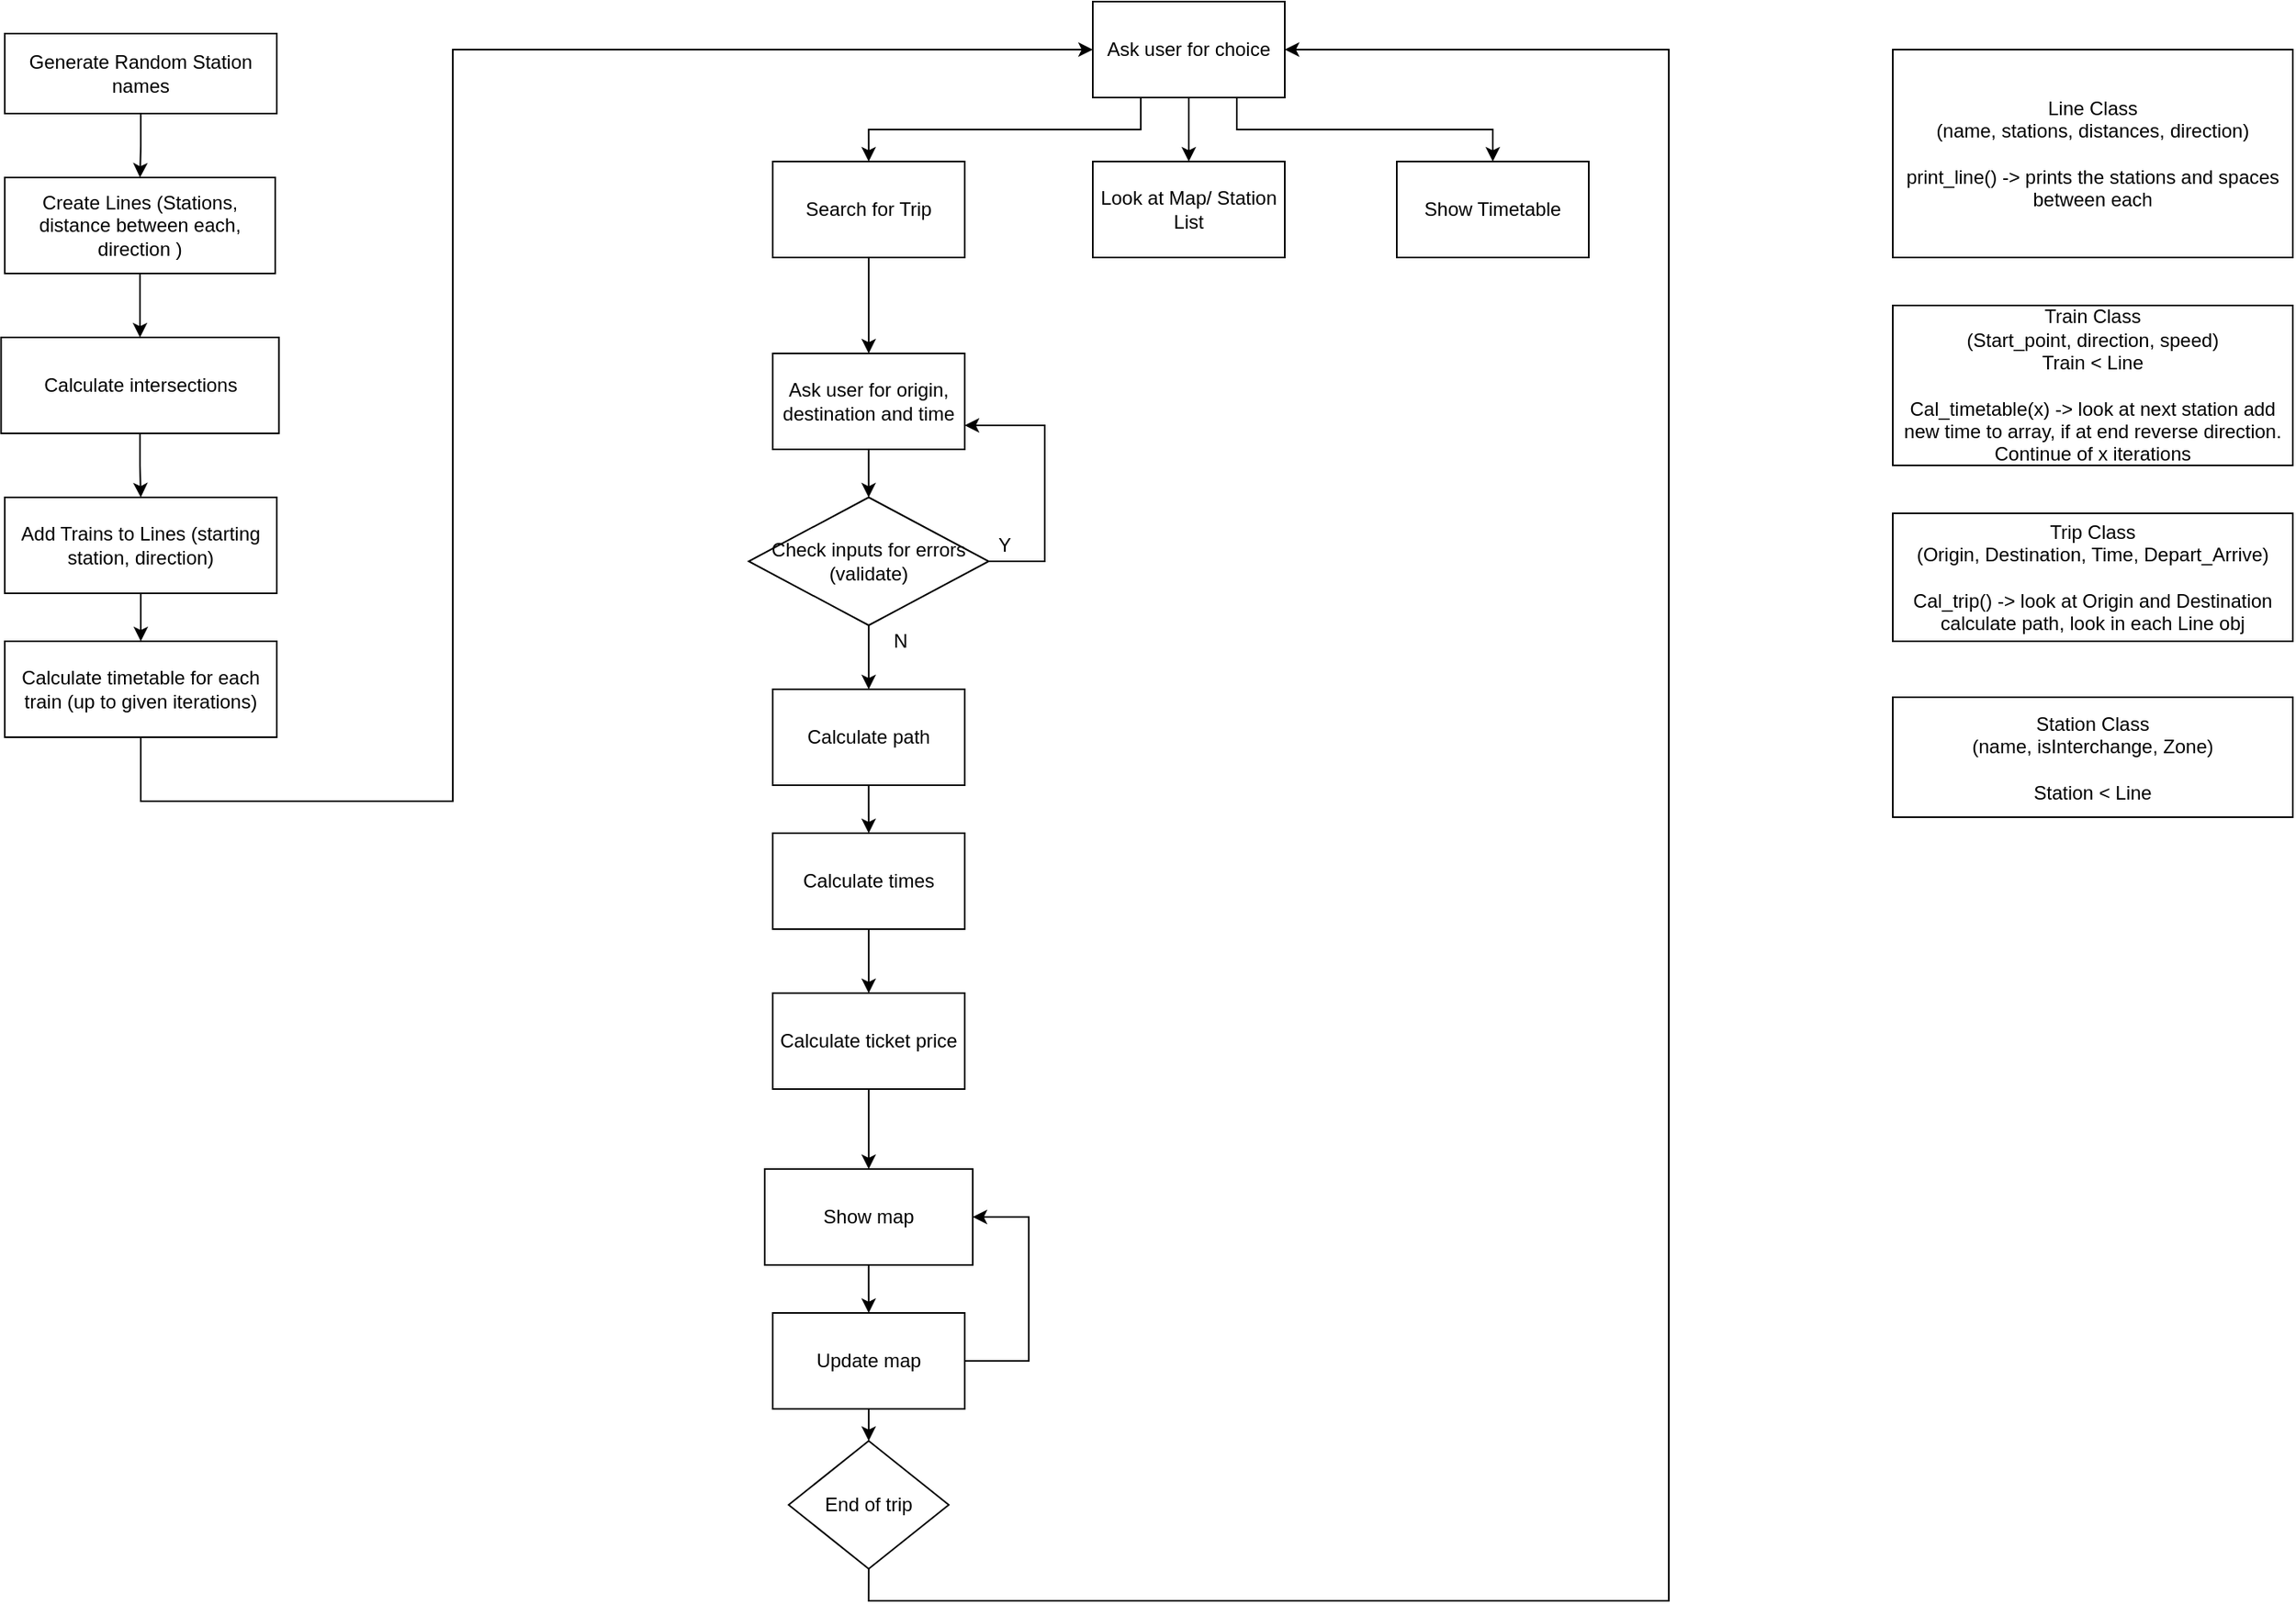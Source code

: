 <mxfile version="13.0.1" type="device" pages="2"><diagram id="Ln09Xqv9VhLOCB2Xi-FV" name="Page-1"><mxGraphModel dx="1024" dy="592" grid="1" gridSize="10" guides="1" tooltips="1" connect="1" arrows="1" fold="1" page="1" pageScale="1" pageWidth="827" pageHeight="1169" math="0" shadow="0"><root><mxCell id="0"/><mxCell id="1" parent="0"/><mxCell id="JEIg7tc9sCeNKBiBOYkY-29" value="" style="edgeStyle=orthogonalEdgeStyle;rounded=0;orthogonalLoop=1;jettySize=auto;html=1;" parent="1" source="JEIg7tc9sCeNKBiBOYkY-1" target="JEIg7tc9sCeNKBiBOYkY-18" edge="1"><mxGeometry relative="1" as="geometry"/></mxCell><mxCell id="JEIg7tc9sCeNKBiBOYkY-1" value="Generate Random Station names" style="rounded=0;whiteSpace=wrap;html=1;" parent="1" vertex="1"><mxGeometry x="110" y="110" width="170" height="50" as="geometry"/></mxCell><mxCell id="JEIg7tc9sCeNKBiBOYkY-10" value="" style="edgeStyle=orthogonalEdgeStyle;rounded=0;orthogonalLoop=1;jettySize=auto;html=1;" parent="1" source="JEIg7tc9sCeNKBiBOYkY-2" target="JEIg7tc9sCeNKBiBOYkY-3" edge="1"><mxGeometry relative="1" as="geometry"/></mxCell><mxCell id="JEIg7tc9sCeNKBiBOYkY-2" value="Add Trains to Lines (starting station, direction)" style="rounded=0;whiteSpace=wrap;html=1;" parent="1" vertex="1"><mxGeometry x="110" y="400" width="170" height="60" as="geometry"/></mxCell><mxCell id="JEIg7tc9sCeNKBiBOYkY-35" style="edgeStyle=orthogonalEdgeStyle;rounded=0;orthogonalLoop=1;jettySize=auto;html=1;entryX=0;entryY=0.5;entryDx=0;entryDy=0;" parent="1" source="JEIg7tc9sCeNKBiBOYkY-3" target="JEIg7tc9sCeNKBiBOYkY-32" edge="1"><mxGeometry relative="1" as="geometry"><mxPoint x="750" y="130" as="targetPoint"/><Array as="points"><mxPoint x="195" y="590"/><mxPoint x="390" y="590"/><mxPoint x="390" y="120"/></Array></mxGeometry></mxCell><mxCell id="JEIg7tc9sCeNKBiBOYkY-3" value="Calculate timetable for each train (up to given iterations)" style="rounded=0;whiteSpace=wrap;html=1;" parent="1" vertex="1"><mxGeometry x="110" y="490" width="170" height="60" as="geometry"/></mxCell><mxCell id="JEIg7tc9sCeNKBiBOYkY-26" value="" style="edgeStyle=orthogonalEdgeStyle;rounded=0;orthogonalLoop=1;jettySize=auto;html=1;" parent="1" source="JEIg7tc9sCeNKBiBOYkY-4" target="JEIg7tc9sCeNKBiBOYkY-25" edge="1"><mxGeometry relative="1" as="geometry"/></mxCell><mxCell id="JEIg7tc9sCeNKBiBOYkY-4" value="Ask user for origin, destination and time" style="rounded=0;whiteSpace=wrap;html=1;" parent="1" vertex="1"><mxGeometry x="589.94" y="310" width="120" height="60" as="geometry"/></mxCell><mxCell id="5aLPptFO7k8xTvpRyxbe-2" style="edgeStyle=orthogonalEdgeStyle;rounded=0;orthogonalLoop=1;jettySize=auto;html=1;entryX=0.5;entryY=0;entryDx=0;entryDy=0;" parent="1" source="JEIg7tc9sCeNKBiBOYkY-5" target="5aLPptFO7k8xTvpRyxbe-1" edge="1"><mxGeometry relative="1" as="geometry"/></mxCell><mxCell id="JEIg7tc9sCeNKBiBOYkY-5" value="Calculate path" style="rounded=0;whiteSpace=wrap;html=1;" parent="1" vertex="1"><mxGeometry x="589.94" y="520" width="120" height="60" as="geometry"/></mxCell><mxCell id="JEIg7tc9sCeNKBiBOYkY-14" value="" style="edgeStyle=orthogonalEdgeStyle;rounded=0;orthogonalLoop=1;jettySize=auto;html=1;" parent="1" source="JEIg7tc9sCeNKBiBOYkY-6" target="JEIg7tc9sCeNKBiBOYkY-7" edge="1"><mxGeometry relative="1" as="geometry"/></mxCell><mxCell id="JEIg7tc9sCeNKBiBOYkY-6" value="Calculate ticket price" style="rounded=0;whiteSpace=wrap;html=1;" parent="1" vertex="1"><mxGeometry x="589.94" y="710" width="120" height="60" as="geometry"/></mxCell><mxCell id="JEIg7tc9sCeNKBiBOYkY-54" style="edgeStyle=orthogonalEdgeStyle;rounded=0;orthogonalLoop=1;jettySize=auto;html=1;entryX=0.5;entryY=0;entryDx=0;entryDy=0;" parent="1" source="JEIg7tc9sCeNKBiBOYkY-7" target="JEIg7tc9sCeNKBiBOYkY-20" edge="1"><mxGeometry relative="1" as="geometry"/></mxCell><mxCell id="JEIg7tc9sCeNKBiBOYkY-7" value="Show map" style="rounded=0;whiteSpace=wrap;html=1;" parent="1" vertex="1"><mxGeometry x="584.94" y="820" width="130" height="60" as="geometry"/></mxCell><mxCell id="JEIg7tc9sCeNKBiBOYkY-41" style="edgeStyle=orthogonalEdgeStyle;rounded=0;orthogonalLoop=1;jettySize=auto;html=1;entryX=0.5;entryY=0;entryDx=0;entryDy=0;" parent="1" source="JEIg7tc9sCeNKBiBOYkY-18" target="JEIg7tc9sCeNKBiBOYkY-40" edge="1"><mxGeometry relative="1" as="geometry"/></mxCell><mxCell id="JEIg7tc9sCeNKBiBOYkY-18" value="Create Lines (Stations, distance between each, direction )" style="rounded=0;whiteSpace=wrap;html=1;" parent="1" vertex="1"><mxGeometry x="110" y="200" width="169" height="60" as="geometry"/></mxCell><mxCell id="JEIg7tc9sCeNKBiBOYkY-57" style="edgeStyle=orthogonalEdgeStyle;rounded=0;orthogonalLoop=1;jettySize=auto;html=1;exitX=0.5;exitY=1;exitDx=0;exitDy=0;entryX=0.5;entryY=0;entryDx=0;entryDy=0;" parent="1" source="JEIg7tc9sCeNKBiBOYkY-20" target="JEIg7tc9sCeNKBiBOYkY-55" edge="1"><mxGeometry relative="1" as="geometry"/></mxCell><mxCell id="5aLPptFO7k8xTvpRyxbe-4" style="edgeStyle=orthogonalEdgeStyle;rounded=0;orthogonalLoop=1;jettySize=auto;html=1;exitX=1;exitY=0.5;exitDx=0;exitDy=0;entryX=1;entryY=0.5;entryDx=0;entryDy=0;" parent="1" source="JEIg7tc9sCeNKBiBOYkY-20" target="JEIg7tc9sCeNKBiBOYkY-7" edge="1"><mxGeometry relative="1" as="geometry"><mxPoint x="750" y="860" as="targetPoint"/><Array as="points"><mxPoint x="750" y="940"/><mxPoint x="750" y="850"/></Array></mxGeometry></mxCell><mxCell id="JEIg7tc9sCeNKBiBOYkY-20" value="Update map" style="rounded=0;whiteSpace=wrap;html=1;" parent="1" vertex="1"><mxGeometry x="589.94" y="910" width="120" height="60" as="geometry"/></mxCell><mxCell id="JEIg7tc9sCeNKBiBOYkY-27" value="" style="edgeStyle=orthogonalEdgeStyle;rounded=0;orthogonalLoop=1;jettySize=auto;html=1;" parent="1" source="JEIg7tc9sCeNKBiBOYkY-25" target="JEIg7tc9sCeNKBiBOYkY-5" edge="1"><mxGeometry relative="1" as="geometry"/></mxCell><mxCell id="JEIg7tc9sCeNKBiBOYkY-28" style="edgeStyle=orthogonalEdgeStyle;rounded=0;orthogonalLoop=1;jettySize=auto;html=1;entryX=1;entryY=0.75;entryDx=0;entryDy=0;" parent="1" source="JEIg7tc9sCeNKBiBOYkY-25" target="JEIg7tc9sCeNKBiBOYkY-4" edge="1"><mxGeometry relative="1" as="geometry"><mxPoint x="769.94" y="350" as="targetPoint"/><Array as="points"><mxPoint x="759.94" y="440"/><mxPoint x="759.94" y="355"/></Array></mxGeometry></mxCell><mxCell id="JEIg7tc9sCeNKBiBOYkY-25" value="&lt;div&gt;Check inputs for errors&lt;/div&gt;&lt;div&gt;(validate)&lt;br&gt;&lt;/div&gt;" style="rhombus;whiteSpace=wrap;html=1;" parent="1" vertex="1"><mxGeometry x="574.94" y="400" width="150" height="80" as="geometry"/></mxCell><mxCell id="JEIg7tc9sCeNKBiBOYkY-36" style="edgeStyle=orthogonalEdgeStyle;rounded=0;orthogonalLoop=1;jettySize=auto;html=1;entryX=0.5;entryY=0;entryDx=0;entryDy=0;" parent="1" source="JEIg7tc9sCeNKBiBOYkY-31" target="JEIg7tc9sCeNKBiBOYkY-4" edge="1"><mxGeometry relative="1" as="geometry"/></mxCell><mxCell id="JEIg7tc9sCeNKBiBOYkY-31" value="Search for Trip" style="rounded=0;whiteSpace=wrap;html=1;" parent="1" vertex="1"><mxGeometry x="589.94" y="190" width="120" height="60" as="geometry"/></mxCell><mxCell id="JEIg7tc9sCeNKBiBOYkY-37" style="edgeStyle=orthogonalEdgeStyle;rounded=0;orthogonalLoop=1;jettySize=auto;html=1;exitX=0.25;exitY=1;exitDx=0;exitDy=0;entryX=0.5;entryY=0;entryDx=0;entryDy=0;" parent="1" source="JEIg7tc9sCeNKBiBOYkY-32" target="JEIg7tc9sCeNKBiBOYkY-31" edge="1"><mxGeometry relative="1" as="geometry"/></mxCell><mxCell id="JEIg7tc9sCeNKBiBOYkY-38" style="edgeStyle=orthogonalEdgeStyle;rounded=0;orthogonalLoop=1;jettySize=auto;html=1;entryX=0.5;entryY=0;entryDx=0;entryDy=0;" parent="1" source="JEIg7tc9sCeNKBiBOYkY-32" target="JEIg7tc9sCeNKBiBOYkY-33" edge="1"><mxGeometry relative="1" as="geometry"/></mxCell><mxCell id="JEIg7tc9sCeNKBiBOYkY-39" style="edgeStyle=orthogonalEdgeStyle;rounded=0;orthogonalLoop=1;jettySize=auto;html=1;exitX=0.75;exitY=1;exitDx=0;exitDy=0;entryX=0.5;entryY=0;entryDx=0;entryDy=0;" parent="1" source="JEIg7tc9sCeNKBiBOYkY-32" target="JEIg7tc9sCeNKBiBOYkY-34" edge="1"><mxGeometry relative="1" as="geometry"/></mxCell><mxCell id="JEIg7tc9sCeNKBiBOYkY-32" value="Ask user for choice" style="rounded=0;whiteSpace=wrap;html=1;" parent="1" vertex="1"><mxGeometry x="790" y="90" width="120" height="60" as="geometry"/></mxCell><mxCell id="JEIg7tc9sCeNKBiBOYkY-33" value="Look at Map/ Station List" style="rounded=0;whiteSpace=wrap;html=1;" parent="1" vertex="1"><mxGeometry x="790" y="190" width="120" height="60" as="geometry"/></mxCell><mxCell id="JEIg7tc9sCeNKBiBOYkY-34" value="Show Timetable" style="rounded=0;whiteSpace=wrap;html=1;" parent="1" vertex="1"><mxGeometry x="980" y="190" width="120" height="60" as="geometry"/></mxCell><mxCell id="JEIg7tc9sCeNKBiBOYkY-42" style="edgeStyle=orthogonalEdgeStyle;rounded=0;orthogonalLoop=1;jettySize=auto;html=1;entryX=0.5;entryY=0;entryDx=0;entryDy=0;" parent="1" source="JEIg7tc9sCeNKBiBOYkY-40" target="JEIg7tc9sCeNKBiBOYkY-2" edge="1"><mxGeometry relative="1" as="geometry"/></mxCell><mxCell id="JEIg7tc9sCeNKBiBOYkY-40" value="Calculate intersections" style="rounded=0;whiteSpace=wrap;html=1;" parent="1" vertex="1"><mxGeometry x="107.69" y="300" width="173.63" height="60" as="geometry"/></mxCell><mxCell id="JEIg7tc9sCeNKBiBOYkY-45" value="&lt;div&gt;Line Class&lt;/div&gt;&lt;div&gt;(name, stations, distances, direction)&lt;/div&gt;&lt;div&gt;&lt;br&gt;&lt;/div&gt;&lt;div&gt;print_line() -&amp;gt; prints the stations and spaces between each&lt;/div&gt;" style="rounded=0;whiteSpace=wrap;html=1;" parent="1" vertex="1"><mxGeometry x="1290" y="120" width="250" height="130" as="geometry"/></mxCell><mxCell id="JEIg7tc9sCeNKBiBOYkY-46" value="&lt;div&gt;Train Class&lt;/div&gt;&lt;div&gt;(Start_point, direction, speed)&lt;/div&gt;&lt;div&gt;Train &amp;lt; Line&lt;br&gt;&lt;/div&gt;&lt;div&gt;&lt;br&gt;&lt;/div&gt;&lt;div&gt;Cal_timetable(x) -&amp;gt; look at next station add new time to array, if at end reverse direction. Continue of x iterations&lt;br&gt;&lt;/div&gt;" style="rounded=0;whiteSpace=wrap;html=1;" parent="1" vertex="1"><mxGeometry x="1290" y="280" width="250" height="100" as="geometry"/></mxCell><mxCell id="JEIg7tc9sCeNKBiBOYkY-47" value="&lt;div&gt;Trip Class&lt;/div&gt;&lt;div&gt;(Origin, Destination, Time, Depart_Arrive)&lt;br&gt;&lt;/div&gt;&lt;div&gt;&lt;br&gt;&lt;/div&gt;&lt;div&gt;Cal_trip() -&amp;gt; look at Origin and Destination calculate path, look in each Line obj&lt;br&gt;&lt;/div&gt;" style="rounded=0;whiteSpace=wrap;html=1;" parent="1" vertex="1"><mxGeometry x="1290" y="410" width="250" height="80" as="geometry"/></mxCell><mxCell id="JEIg7tc9sCeNKBiBOYkY-48" value="&lt;div&gt;Station Class&lt;/div&gt;&lt;div&gt;(name, isInterchange, Zone)&lt;br&gt;&lt;/div&gt;&lt;div&gt;&lt;br&gt;&lt;/div&gt;&lt;div&gt;Station &amp;lt; Line&lt;br&gt;&lt;/div&gt;" style="rounded=0;whiteSpace=wrap;html=1;" parent="1" vertex="1"><mxGeometry x="1290" y="525" width="250" height="75" as="geometry"/></mxCell><mxCell id="JEIg7tc9sCeNKBiBOYkY-50" value="Y" style="text;html=1;strokeColor=none;fillColor=none;align=center;verticalAlign=middle;whiteSpace=wrap;rounded=0;" parent="1" vertex="1"><mxGeometry x="714.94" y="420" width="40" height="20" as="geometry"/></mxCell><mxCell id="JEIg7tc9sCeNKBiBOYkY-51" value="N" style="text;html=1;strokeColor=none;fillColor=none;align=center;verticalAlign=middle;whiteSpace=wrap;rounded=0;" parent="1" vertex="1"><mxGeometry x="650" y="480" width="40" height="20" as="geometry"/></mxCell><mxCell id="JEIg7tc9sCeNKBiBOYkY-58" style="edgeStyle=orthogonalEdgeStyle;rounded=0;orthogonalLoop=1;jettySize=auto;html=1;exitX=0.5;exitY=1;exitDx=0;exitDy=0;entryX=1;entryY=0.5;entryDx=0;entryDy=0;" parent="1" source="JEIg7tc9sCeNKBiBOYkY-55" target="JEIg7tc9sCeNKBiBOYkY-32" edge="1"><mxGeometry relative="1" as="geometry"><mxPoint x="1140" y="470" as="targetPoint"/><Array as="points"><mxPoint x="650" y="1090"/><mxPoint x="1150" y="1090"/><mxPoint x="1150" y="120"/></Array></mxGeometry></mxCell><mxCell id="JEIg7tc9sCeNKBiBOYkY-55" value="End of trip" style="rhombus;whiteSpace=wrap;html=1;" parent="1" vertex="1"><mxGeometry x="599.91" y="990" width="100.06" height="80" as="geometry"/></mxCell><mxCell id="5aLPptFO7k8xTvpRyxbe-3" style="edgeStyle=orthogonalEdgeStyle;rounded=0;orthogonalLoop=1;jettySize=auto;html=1;entryX=0.5;entryY=0;entryDx=0;entryDy=0;" parent="1" source="5aLPptFO7k8xTvpRyxbe-1" target="JEIg7tc9sCeNKBiBOYkY-6" edge="1"><mxGeometry relative="1" as="geometry"/></mxCell><mxCell id="5aLPptFO7k8xTvpRyxbe-1" value="Calculate times" style="rounded=0;whiteSpace=wrap;html=1;" parent="1" vertex="1"><mxGeometry x="589.94" y="610" width="120" height="60" as="geometry"/></mxCell></root></mxGraphModel></diagram><diagram id="RxJbvJGao7huKLUiepeB" name="Page-2"><mxGraphModel dx="1205" dy="696" grid="1" gridSize="10" guides="1" tooltips="1" connect="1" arrows="1" fold="1" page="1" pageScale="1" pageWidth="1169" pageHeight="827" math="0" shadow="0"><root><mxCell id="9J_Hbkc12PbZKqN3rbxD-0"/><mxCell id="9J_Hbkc12PbZKqN3rbxD-1" parent="9J_Hbkc12PbZKqN3rbxD-0"/><mxCell id="9J_Hbkc12PbZKqN3rbxD-3" value="&lt;font style=&quot;font-size: 15px&quot;&gt;Intersections (stations)&lt;/font&gt;" style="text;html=1;align=center;verticalAlign=middle;whiteSpace=wrap;rounded=0;strokeColor=#000000;" parent="9J_Hbkc12PbZKqN3rbxD-1" vertex="1"><mxGeometry x="140" y="120" width="190" height="40" as="geometry"/></mxCell><mxCell id="9J_Hbkc12PbZKqN3rbxD-5" value="&lt;font style=&quot;font-size: 15px&quot;&gt;Intersections (paths linked)&lt;/font&gt;" style="text;html=1;align=center;verticalAlign=middle;whiteSpace=wrap;rounded=0;strokeColor=#000000;" parent="9J_Hbkc12PbZKqN3rbxD-1" vertex="1"><mxGeometry x="140" y="170" width="190" height="40" as="geometry"/></mxCell><mxCell id="9J_Hbkc12PbZKqN3rbxD-6" value="" style="rounded=0;whiteSpace=wrap;html=1;strokeColor=#000000;" parent="9J_Hbkc12PbZKqN3rbxD-1" vertex="1"><mxGeometry x="395" y="120" width="440" height="40" as="geometry"/></mxCell><mxCell id="9J_Hbkc12PbZKqN3rbxD-7" value="" style="rounded=0;whiteSpace=wrap;html=1;strokeColor=#000000;" parent="9J_Hbkc12PbZKqN3rbxD-1" vertex="1"><mxGeometry x="395" y="170" width="440" height="40" as="geometry"/></mxCell><mxCell id="9J_Hbkc12PbZKqN3rbxD-8" value="&lt;font style=&quot;font-size: 19px&quot;&gt;s1, s2, s3, s4, s5, s6, s7&lt;/font&gt;" style="text;html=1;strokeColor=none;fillColor=none;align=center;verticalAlign=middle;whiteSpace=wrap;rounded=0;" parent="9J_Hbkc12PbZKqN3rbxD-1" vertex="1"><mxGeometry x="495" y="130" width="245" height="20" as="geometry"/></mxCell><mxCell id="9J_Hbkc12PbZKqN3rbxD-9" value="&lt;font style=&quot;font-size: 19px&quot;&gt;[a,b], [a,c], [b,d], [b,e], [c,f], [c,g], [c,z]&lt;br&gt;&lt;/font&gt;" style="text;html=1;strokeColor=none;fillColor=none;align=center;verticalAlign=middle;whiteSpace=wrap;rounded=0;" parent="9J_Hbkc12PbZKqN3rbxD-1" vertex="1"><mxGeometry x="451.25" y="180" width="332.5" height="20" as="geometry"/></mxCell><mxCell id="9J_Hbkc12PbZKqN3rbxD-10" value="" style="rounded=0;whiteSpace=wrap;html=1;strokeColor=#000000;" parent="9J_Hbkc12PbZKqN3rbxD-1" vertex="1"><mxGeometry x="55" y="290" width="510" height="380" as="geometry"/></mxCell><mxCell id="9J_Hbkc12PbZKqN3rbxD-27" style="edgeStyle=orthogonalEdgeStyle;rounded=0;orthogonalLoop=1;jettySize=auto;html=1;entryX=0.396;entryY=0;entryDx=0;entryDy=0;entryPerimeter=0;" parent="9J_Hbkc12PbZKqN3rbxD-1" source="9J_Hbkc12PbZKqN3rbxD-14" target="9J_Hbkc12PbZKqN3rbxD-15" edge="1"><mxGeometry relative="1" as="geometry"/></mxCell><mxCell id="9J_Hbkc12PbZKqN3rbxD-28" style="edgeStyle=orthogonalEdgeStyle;rounded=0;orthogonalLoop=1;jettySize=auto;html=1;exitX=1;exitY=1;exitDx=0;exitDy=0;" parent="9J_Hbkc12PbZKqN3rbxD-1" source="9J_Hbkc12PbZKqN3rbxD-14" target="9J_Hbkc12PbZKqN3rbxD-16" edge="1"><mxGeometry relative="1" as="geometry"><Array as="points"><mxPoint x="155" y="380"/><mxPoint x="238" y="380"/></Array></mxGeometry></mxCell><mxCell id="9J_Hbkc12PbZKqN3rbxD-14" value="&lt;div align=&quot;center&quot;&gt;&lt;font style=&quot;font-size: 23px&quot;&gt;[a]&lt;/font&gt;&lt;/div&gt;" style="text;html=1;strokeColor=#000000;fillColor=none;align=center;verticalAlign=middle;whiteSpace=wrap;rounded=0;" parent="9J_Hbkc12PbZKqN3rbxD-1" vertex="1"><mxGeometry x="115" y="330" width="40" height="40" as="geometry"/></mxCell><mxCell id="9J_Hbkc12PbZKqN3rbxD-29" style="edgeStyle=orthogonalEdgeStyle;rounded=0;orthogonalLoop=1;jettySize=auto;html=1;exitX=0.5;exitY=1;exitDx=0;exitDy=0;" parent="9J_Hbkc12PbZKqN3rbxD-1" source="9J_Hbkc12PbZKqN3rbxD-15" target="9J_Hbkc12PbZKqN3rbxD-17" edge="1"><mxGeometry relative="1" as="geometry"/></mxCell><mxCell id="9J_Hbkc12PbZKqN3rbxD-30" style="edgeStyle=orthogonalEdgeStyle;rounded=0;orthogonalLoop=1;jettySize=auto;html=1;exitX=1;exitY=1;exitDx=0;exitDy=0;" parent="9J_Hbkc12PbZKqN3rbxD-1" source="9J_Hbkc12PbZKqN3rbxD-15" target="9J_Hbkc12PbZKqN3rbxD-25" edge="1"><mxGeometry relative="1" as="geometry"><Array as="points"><mxPoint x="171" y="480"/><mxPoint x="245" y="480"/></Array></mxGeometry></mxCell><mxCell id="9J_Hbkc12PbZKqN3rbxD-15" value="&lt;font style=&quot;font-size: 23px&quot;&gt;[a,b]&lt;/font&gt;" style="text;html=1;strokeColor=#000000;fillColor=none;align=center;verticalAlign=middle;whiteSpace=wrap;rounded=0;" parent="9J_Hbkc12PbZKqN3rbxD-1" vertex="1"><mxGeometry x="111.25" y="400" width="60" height="40" as="geometry"/></mxCell><mxCell id="9J_Hbkc12PbZKqN3rbxD-31" style="edgeStyle=orthogonalEdgeStyle;rounded=0;orthogonalLoop=1;jettySize=auto;html=1;exitX=0.5;exitY=1;exitDx=0;exitDy=0;entryX=0.25;entryY=0;entryDx=0;entryDy=0;" parent="9J_Hbkc12PbZKqN3rbxD-1" source="9J_Hbkc12PbZKqN3rbxD-16" target="9J_Hbkc12PbZKqN3rbxD-19" edge="1"><mxGeometry relative="1" as="geometry"><Array as="points"><mxPoint x="238" y="470"/><mxPoint x="319" y="470"/></Array></mxGeometry></mxCell><mxCell id="9J_Hbkc12PbZKqN3rbxD-32" style="edgeStyle=orthogonalEdgeStyle;rounded=0;orthogonalLoop=1;jettySize=auto;html=1;exitX=1;exitY=1;exitDx=0;exitDy=0;" parent="9J_Hbkc12PbZKqN3rbxD-1" source="9J_Hbkc12PbZKqN3rbxD-16" target="9J_Hbkc12PbZKqN3rbxD-20" edge="1"><mxGeometry relative="1" as="geometry"><Array as="points"><mxPoint x="268" y="460"/><mxPoint x="430" y="460"/></Array></mxGeometry></mxCell><mxCell id="9J_Hbkc12PbZKqN3rbxD-16" value="&lt;font style=&quot;font-size: 23px&quot;&gt;[a,c]&lt;/font&gt;" style="text;html=1;strokeColor=#000000;fillColor=none;align=center;verticalAlign=middle;whiteSpace=wrap;rounded=0;" parent="9J_Hbkc12PbZKqN3rbxD-1" vertex="1"><mxGeometry x="208.13" y="400" width="60" height="40" as="geometry"/></mxCell><mxCell id="9J_Hbkc12PbZKqN3rbxD-38" style="edgeStyle=orthogonalEdgeStyle;rounded=0;orthogonalLoop=1;jettySize=auto;html=1;entryX=0.5;entryY=0;entryDx=0;entryDy=0;" parent="9J_Hbkc12PbZKqN3rbxD-1" source="9J_Hbkc12PbZKqN3rbxD-17" target="9J_Hbkc12PbZKqN3rbxD-34" edge="1"><mxGeometry relative="1" as="geometry"/></mxCell><mxCell id="9J_Hbkc12PbZKqN3rbxD-17" value="&#10;&lt;!--StartFragment--&gt;&lt;font style=&quot;font-size: 23px&quot;&gt;[a,b,d]&lt;/font&gt;&lt;!--EndFragment--&gt;&#10;&#10;" style="text;html=1;strokeColor=#000000;fillColor=none;align=center;verticalAlign=middle;whiteSpace=wrap;rounded=0;" parent="9J_Hbkc12PbZKqN3rbxD-1" vertex="1"><mxGeometry x="104.38" y="500" width="73.75" height="50" as="geometry"/></mxCell><mxCell id="9J_Hbkc12PbZKqN3rbxD-40" style="edgeStyle=orthogonalEdgeStyle;rounded=0;orthogonalLoop=1;jettySize=auto;html=1;entryX=0.5;entryY=0;entryDx=0;entryDy=0;" parent="9J_Hbkc12PbZKqN3rbxD-1" source="9J_Hbkc12PbZKqN3rbxD-19" target="9J_Hbkc12PbZKqN3rbxD-35" edge="1"><mxGeometry relative="1" as="geometry"/></mxCell><mxCell id="9J_Hbkc12PbZKqN3rbxD-19" value="&#10;&lt;!--StartFragment--&gt;&lt;font style=&quot;font-size: 23px&quot;&gt;[a,c,f]&lt;/font&gt;&lt;!--EndFragment--&gt;&#10;&#10;" style="text;html=1;strokeColor=#000000;fillColor=none;align=center;verticalAlign=middle;whiteSpace=wrap;rounded=0;" parent="9J_Hbkc12PbZKqN3rbxD-1" vertex="1"><mxGeometry x="301.25" y="500" width="70" height="50" as="geometry"/></mxCell><mxCell id="9J_Hbkc12PbZKqN3rbxD-41" style="edgeStyle=orthogonalEdgeStyle;rounded=0;orthogonalLoop=1;jettySize=auto;html=1;entryX=0.43;entryY=0;entryDx=0;entryDy=0;entryPerimeter=0;" parent="9J_Hbkc12PbZKqN3rbxD-1" source="9J_Hbkc12PbZKqN3rbxD-20" target="9J_Hbkc12PbZKqN3rbxD-36" edge="1"><mxGeometry relative="1" as="geometry"><Array as="points"><mxPoint x="446" y="570"/><mxPoint x="446" y="570"/></Array></mxGeometry></mxCell><mxCell id="9J_Hbkc12PbZKqN3rbxD-20" value="&lt;div align=&quot;center&quot;&gt;&lt;font style=&quot;font-size: 23px&quot;&gt;[a,c,g]&lt;/font&gt;&lt;/div&gt;" style="text;whiteSpace=wrap;html=1;align=center;strokeColor=#000000;" parent="9J_Hbkc12PbZKqN3rbxD-1" vertex="1"><mxGeometry x="390" y="500" width="80" height="50" as="geometry"/></mxCell><mxCell id="9J_Hbkc12PbZKqN3rbxD-39" style="edgeStyle=orthogonalEdgeStyle;rounded=0;orthogonalLoop=1;jettySize=auto;html=1;entryX=0.5;entryY=0;entryDx=0;entryDy=0;" parent="9J_Hbkc12PbZKqN3rbxD-1" source="9J_Hbkc12PbZKqN3rbxD-25" edge="1"><mxGeometry relative="1" as="geometry"><mxPoint x="245.005" y="580" as="targetPoint"/></mxGeometry></mxCell><mxCell id="9J_Hbkc12PbZKqN3rbxD-25" value="&#10;&lt;!--StartFragment--&gt;&lt;font style=&quot;font-size: 23px&quot;&gt;[a,b,e]&lt;/font&gt;&lt;!--EndFragment--&gt;&#10;&#10;" style="text;html=1;strokeColor=#000000;fillColor=none;align=center;verticalAlign=middle;whiteSpace=wrap;rounded=0;" parent="9J_Hbkc12PbZKqN3rbxD-1" vertex="1"><mxGeometry x="208.13" y="500" width="73.75" height="50" as="geometry"/></mxCell><mxCell id="9J_Hbkc12PbZKqN3rbxD-34" value="&lt;font style=&quot;font-size: 23px&quot;&gt;[ ]&lt;/font&gt;" style="text;html=1;strokeColor=#000000;fillColor=none;align=center;verticalAlign=middle;whiteSpace=wrap;rounded=0;" parent="9J_Hbkc12PbZKqN3rbxD-1" vertex="1"><mxGeometry x="104.38" y="580" width="73.75" height="50" as="geometry"/></mxCell><mxCell id="9J_Hbkc12PbZKqN3rbxD-35" value="&lt;font style=&quot;font-size: 23px&quot;&gt;[ ]&lt;/font&gt;" style="text;html=1;strokeColor=#000000;fillColor=none;align=center;verticalAlign=middle;whiteSpace=wrap;rounded=0;" parent="9J_Hbkc12PbZKqN3rbxD-1" vertex="1"><mxGeometry x="301.25" y="580" width="70" height="50" as="geometry"/></mxCell><mxCell id="9J_Hbkc12PbZKqN3rbxD-36" value="&lt;div align=&quot;center&quot;&gt;&lt;font style=&quot;font-size: 23px&quot;&gt;[a,c,g,z]&lt;/font&gt;&lt;/div&gt;" style="text;whiteSpace=wrap;html=1;align=center;strokeColor=#000000;" parent="9J_Hbkc12PbZKqN3rbxD-1" vertex="1"><mxGeometry x="405" y="580" width="95" height="50" as="geometry"/></mxCell><mxCell id="9J_Hbkc12PbZKqN3rbxD-42" value="" style="rounded=0;whiteSpace=wrap;html=1;strokeColor=#000000;" parent="9J_Hbkc12PbZKqN3rbxD-1" vertex="1"><mxGeometry x="610" y="290" width="510" height="380" as="geometry"/></mxCell><mxCell id="p3EZhZVveCBp3dNsMgwj-15" style="edgeStyle=orthogonalEdgeStyle;rounded=0;orthogonalLoop=1;jettySize=auto;html=1;" edge="1" parent="9J_Hbkc12PbZKqN3rbxD-1" source="p3EZhZVveCBp3dNsMgwj-0" target="p3EZhZVveCBp3dNsMgwj-2"><mxGeometry relative="1" as="geometry"><Array as="points"><mxPoint x="660" y="480"/><mxPoint x="675" y="480"/></Array></mxGeometry></mxCell><mxCell id="p3EZhZVveCBp3dNsMgwj-17" style="edgeStyle=orthogonalEdgeStyle;rounded=0;orthogonalLoop=1;jettySize=auto;html=1;exitX=0.75;exitY=1;exitDx=0;exitDy=0;" edge="1" parent="9J_Hbkc12PbZKqN3rbxD-1" source="p3EZhZVveCBp3dNsMgwj-0" target="p3EZhZVveCBp3dNsMgwj-3"><mxGeometry relative="1" as="geometry"><Array as="points"><mxPoint x="675" y="470"/><mxPoint x="790" y="470"/></Array></mxGeometry></mxCell><mxCell id="p3EZhZVveCBp3dNsMgwj-0" value="&lt;span style=&quot;font-size: 23px&quot;&gt;[s1]&lt;/span&gt;" style="text;html=1;strokeColor=#000000;fillColor=none;align=center;verticalAlign=middle;whiteSpace=wrap;rounded=0;" vertex="1" parent="9J_Hbkc12PbZKqN3rbxD-1"><mxGeometry x="630" y="400" width="60" height="40" as="geometry"/></mxCell><mxCell id="p3EZhZVveCBp3dNsMgwj-18" style="edgeStyle=orthogonalEdgeStyle;rounded=0;orthogonalLoop=1;jettySize=auto;html=1;exitX=0.5;exitY=1;exitDx=0;exitDy=0;entryX=0.5;entryY=0;entryDx=0;entryDy=0;" edge="1" parent="9J_Hbkc12PbZKqN3rbxD-1" source="p3EZhZVveCBp3dNsMgwj-1" target="p3EZhZVveCBp3dNsMgwj-4"><mxGeometry relative="1" as="geometry"><Array as="points"><mxPoint x="770" y="460"/><mxPoint x="895" y="460"/></Array></mxGeometry></mxCell><mxCell id="p3EZhZVveCBp3dNsMgwj-19" style="edgeStyle=orthogonalEdgeStyle;rounded=0;orthogonalLoop=1;jettySize=auto;html=1;exitX=0.75;exitY=1;exitDx=0;exitDy=0;" edge="1" parent="9J_Hbkc12PbZKqN3rbxD-1" source="p3EZhZVveCBp3dNsMgwj-1" target="p3EZhZVveCBp3dNsMgwj-5"><mxGeometry relative="1" as="geometry"><Array as="points"><mxPoint x="785" y="450"/><mxPoint x="1015" y="450"/></Array></mxGeometry></mxCell><mxCell id="p3EZhZVveCBp3dNsMgwj-1" value="&lt;font style=&quot;font-size: 23px&quot;&gt;[s2]&lt;/font&gt;" style="text;html=1;strokeColor=#000000;fillColor=none;align=center;verticalAlign=middle;whiteSpace=wrap;rounded=0;" vertex="1" parent="9J_Hbkc12PbZKqN3rbxD-1"><mxGeometry x="740" y="400" width="60" height="40" as="geometry"/></mxCell><mxCell id="p3EZhZVveCBp3dNsMgwj-20" style="edgeStyle=orthogonalEdgeStyle;rounded=0;orthogonalLoop=1;jettySize=auto;html=1;entryX=0.5;entryY=0;entryDx=0;entryDy=0;" edge="1" parent="9J_Hbkc12PbZKqN3rbxD-1" source="p3EZhZVveCBp3dNsMgwj-2" target="p3EZhZVveCBp3dNsMgwj-11"><mxGeometry relative="1" as="geometry"/></mxCell><mxCell id="p3EZhZVveCBp3dNsMgwj-2" value="&lt;font style=&quot;font-size: 23px&quot;&gt;[s1,s3]&lt;/font&gt;" style="text;html=1;strokeColor=#000000;fillColor=none;align=center;verticalAlign=middle;whiteSpace=wrap;rounded=0;" vertex="1" parent="9J_Hbkc12PbZKqN3rbxD-1"><mxGeometry x="630" y="500" width="90" height="50" as="geometry"/></mxCell><mxCell id="p3EZhZVveCBp3dNsMgwj-21" style="edgeStyle=orthogonalEdgeStyle;rounded=0;orthogonalLoop=1;jettySize=auto;html=1;exitX=0.5;exitY=1;exitDx=0;exitDy=0;entryX=0.5;entryY=0;entryDx=0;entryDy=0;" edge="1" parent="9J_Hbkc12PbZKqN3rbxD-1" source="p3EZhZVveCBp3dNsMgwj-3" target="p3EZhZVveCBp3dNsMgwj-12"><mxGeometry relative="1" as="geometry"/></mxCell><mxCell id="p3EZhZVveCBp3dNsMgwj-3" value="&lt;font style=&quot;font-size: 23px&quot;&gt;[s1,s4]&lt;/font&gt;" style="text;html=1;strokeColor=#000000;fillColor=none;align=center;verticalAlign=middle;whiteSpace=wrap;rounded=0;" vertex="1" parent="9J_Hbkc12PbZKqN3rbxD-1"><mxGeometry x="750" y="500" width="80" height="50" as="geometry"/></mxCell><mxCell id="p3EZhZVveCBp3dNsMgwj-22" style="edgeStyle=orthogonalEdgeStyle;rounded=0;orthogonalLoop=1;jettySize=auto;html=1;entryX=0.5;entryY=0;entryDx=0;entryDy=0;" edge="1" parent="9J_Hbkc12PbZKqN3rbxD-1" source="p3EZhZVveCBp3dNsMgwj-4" target="p3EZhZVveCBp3dNsMgwj-13"><mxGeometry relative="1" as="geometry"/></mxCell><mxCell id="p3EZhZVveCBp3dNsMgwj-4" value="&lt;font style=&quot;font-size: 23px&quot;&gt;[s2,s5]&lt;/font&gt;" style="text;html=1;strokeColor=#000000;fillColor=none;align=center;verticalAlign=middle;whiteSpace=wrap;rounded=0;" vertex="1" parent="9J_Hbkc12PbZKqN3rbxD-1"><mxGeometry x="850" y="500" width="90" height="50" as="geometry"/></mxCell><mxCell id="p3EZhZVveCBp3dNsMgwj-23" style="edgeStyle=orthogonalEdgeStyle;rounded=0;orthogonalLoop=1;jettySize=auto;html=1;exitX=0.5;exitY=1;exitDx=0;exitDy=0;entryX=0.375;entryY=-0.026;entryDx=0;entryDy=0;entryPerimeter=0;" edge="1" parent="9J_Hbkc12PbZKqN3rbxD-1" source="p3EZhZVveCBp3dNsMgwj-5" target="p3EZhZVveCBp3dNsMgwj-10"><mxGeometry relative="1" as="geometry"/></mxCell><mxCell id="p3EZhZVveCBp3dNsMgwj-5" value="&lt;span style=&quot;font-size: 23px&quot;&gt;[s2,s6]&lt;/span&gt;" style="text;html=1;strokeColor=#000000;fillColor=none;align=center;verticalAlign=middle;whiteSpace=wrap;rounded=0;" vertex="1" parent="9J_Hbkc12PbZKqN3rbxD-1"><mxGeometry x="970" y="500" width="90" height="50" as="geometry"/></mxCell><mxCell id="p3EZhZVveCBp3dNsMgwj-6" value="&lt;font style=&quot;font-size: 23px&quot;&gt;[ ]&lt;/font&gt;" style="text;html=1;strokeColor=#000000;fillColor=none;align=center;verticalAlign=middle;whiteSpace=wrap;rounded=0;" vertex="1" parent="9J_Hbkc12PbZKqN3rbxD-1"><mxGeometry x="208.13" y="580" width="73.75" height="50" as="geometry"/></mxCell><mxCell id="p3EZhZVveCBp3dNsMgwj-10" value="&lt;span style=&quot;font-size: 23px&quot;&gt;[s2,s6,s7]&lt;/span&gt;" style="text;html=1;strokeColor=#000000;fillColor=none;align=center;verticalAlign=middle;whiteSpace=wrap;rounded=0;" vertex="1" parent="9J_Hbkc12PbZKqN3rbxD-1"><mxGeometry x="970" y="580" width="120" height="50" as="geometry"/></mxCell><mxCell id="p3EZhZVveCBp3dNsMgwj-11" value="&lt;font style=&quot;font-size: 23px&quot;&gt;[s1,s3]&lt;/font&gt;" style="text;html=1;strokeColor=#000000;fillColor=none;align=center;verticalAlign=middle;whiteSpace=wrap;rounded=0;" vertex="1" parent="9J_Hbkc12PbZKqN3rbxD-1"><mxGeometry x="630" y="580" width="90" height="50" as="geometry"/></mxCell><mxCell id="p3EZhZVveCBp3dNsMgwj-12" value="&lt;font style=&quot;font-size: 23px&quot;&gt;[s1,s4]&lt;/font&gt;" style="text;html=1;strokeColor=#000000;fillColor=none;align=center;verticalAlign=middle;whiteSpace=wrap;rounded=0;" vertex="1" parent="9J_Hbkc12PbZKqN3rbxD-1"><mxGeometry x="750" y="580" width="80" height="50" as="geometry"/></mxCell><mxCell id="p3EZhZVveCBp3dNsMgwj-13" value="&lt;font style=&quot;font-size: 23px&quot;&gt;[s2,s5]&lt;/font&gt;" style="text;html=1;strokeColor=#000000;fillColor=none;align=center;verticalAlign=middle;whiteSpace=wrap;rounded=0;" vertex="1" parent="9J_Hbkc12PbZKqN3rbxD-1"><mxGeometry x="850" y="580" width="90" height="50" as="geometry"/></mxCell></root></mxGraphModel></diagram></mxfile>